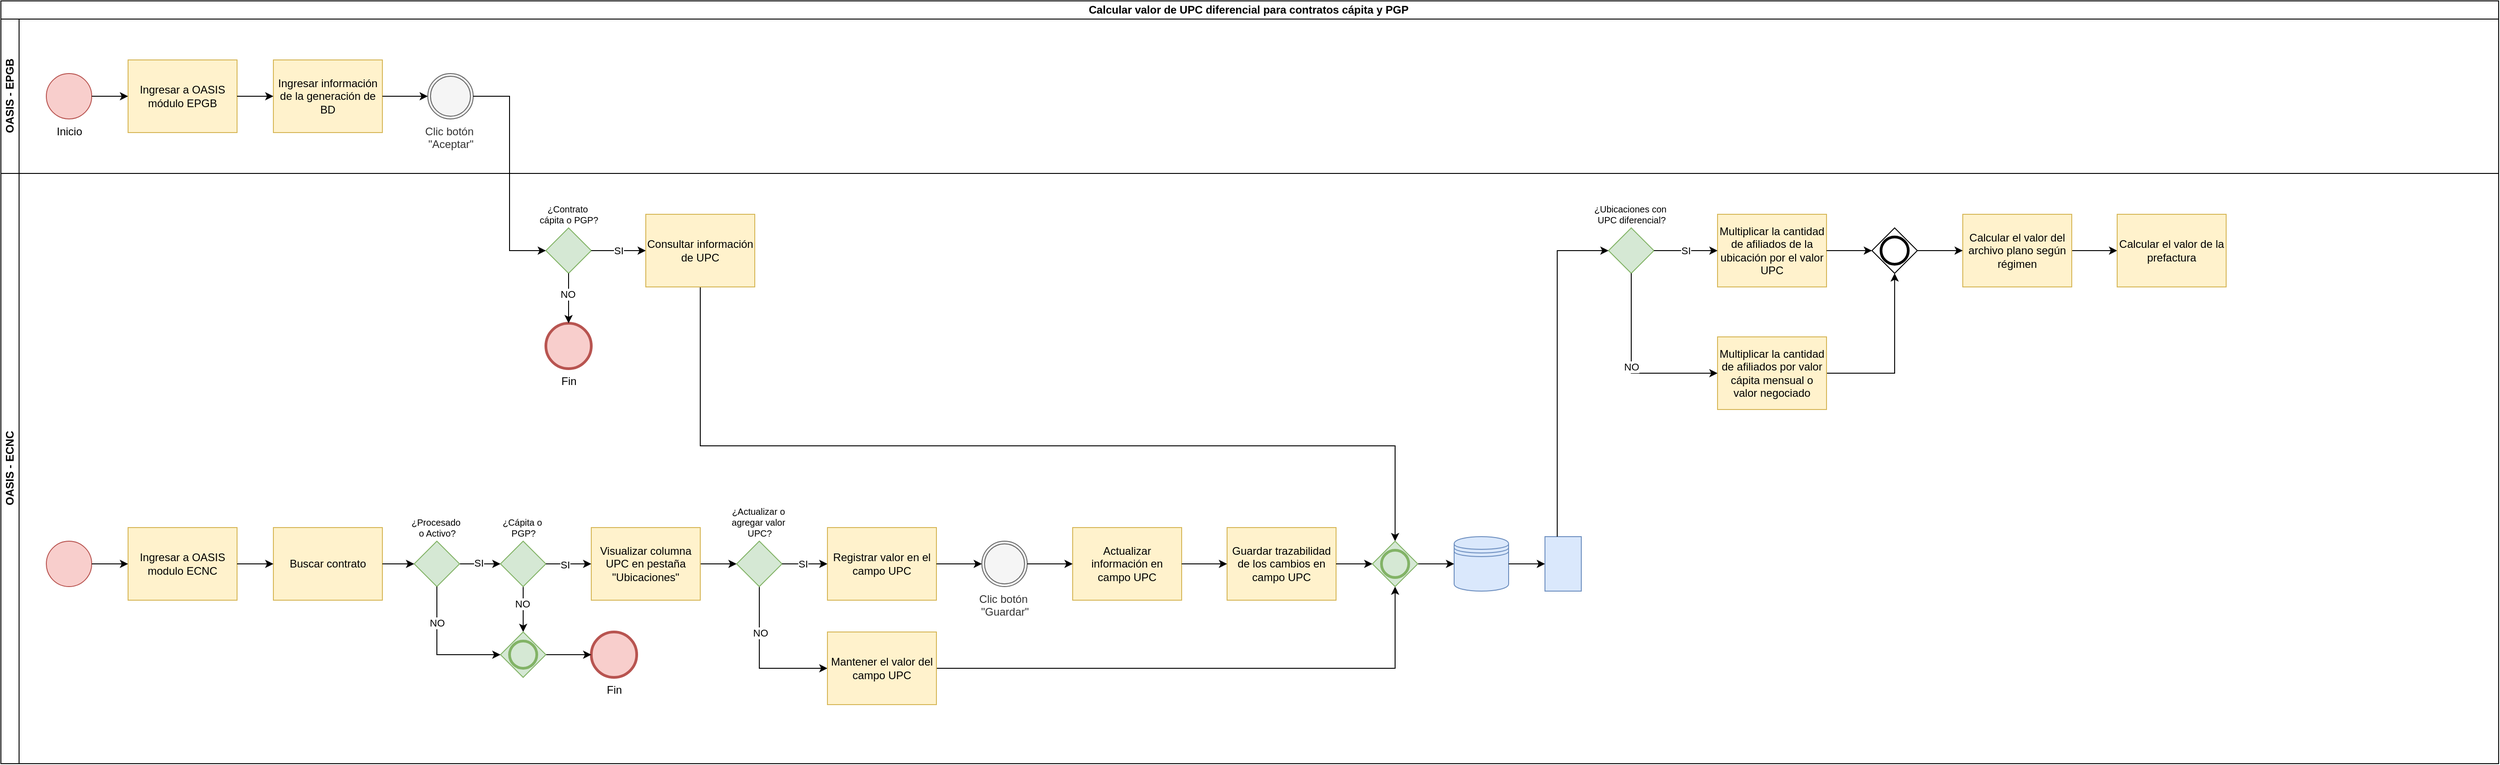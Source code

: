 <mxfile version="26.1.1">
  <diagram name="Página-1" id="z7Y-W6jfC3Ox6cZTRiAi">
    <mxGraphModel dx="1434" dy="746" grid="1" gridSize="10" guides="1" tooltips="1" connect="1" arrows="1" fold="1" page="1" pageScale="1" pageWidth="2910" pageHeight="1030" math="0" shadow="0">
      <root>
        <mxCell id="0" />
        <mxCell id="1" parent="0" />
        <mxCell id="s0VizQJeQqhxxSqVnCaU-1" value="Calcular valor de UPC diferencial para contratos cápita y PGP&amp;nbsp;" style="swimlane;childLayout=stackLayout;resizeParent=1;resizeParentMax=0;horizontal=1;startSize=20;horizontalStack=0;html=1;" vertex="1" parent="1">
          <mxGeometry x="40" y="40" width="2750" height="840" as="geometry" />
        </mxCell>
        <mxCell id="s0VizQJeQqhxxSqVnCaU-2" value="OASIS - EPGB" style="swimlane;startSize=20;horizontal=0;html=1;" vertex="1" parent="s0VizQJeQqhxxSqVnCaU-1">
          <mxGeometry y="20" width="2750" height="170" as="geometry" />
        </mxCell>
        <mxCell id="s0VizQJeQqhxxSqVnCaU-5" value="Inicio" style="points=[[0.145,0.145,0],[0.5,0,0],[0.855,0.145,0],[1,0.5,0],[0.855,0.855,0],[0.5,1,0],[0.145,0.855,0],[0,0.5,0]];shape=mxgraph.bpmn.event;html=1;verticalLabelPosition=bottom;labelBackgroundColor=#ffffff;verticalAlign=top;align=center;perimeter=ellipsePerimeter;outlineConnect=0;aspect=fixed;outline=standard;symbol=general;fillColor=#f8cecc;strokeColor=#b85450;" vertex="1" parent="s0VizQJeQqhxxSqVnCaU-2">
          <mxGeometry x="50" y="60" width="50" height="50" as="geometry" />
        </mxCell>
        <mxCell id="s0VizQJeQqhxxSqVnCaU-7" value="Ingresar a OASIS módulo EPGB" style="points=[[0.25,0,0],[0.5,0,0],[0.75,0,0],[1,0.25,0],[1,0.5,0],[1,0.75,0],[0.75,1,0],[0.5,1,0],[0.25,1,0],[0,0.75,0],[0,0.5,0],[0,0.25,0]];shape=mxgraph.bpmn.task2;whiteSpace=wrap;rectStyle=rounded;size=10;html=1;container=1;expand=0;collapsible=0;taskMarker=user;fillColor=#fff2cc;strokeColor=#d6b656;" vertex="1" parent="s0VizQJeQqhxxSqVnCaU-2">
          <mxGeometry x="140" y="45" width="120" height="80" as="geometry" />
        </mxCell>
        <mxCell id="s0VizQJeQqhxxSqVnCaU-6" style="edgeStyle=orthogonalEdgeStyle;rounded=0;orthogonalLoop=1;jettySize=auto;html=1;" edge="1" parent="s0VizQJeQqhxxSqVnCaU-2" source="s0VizQJeQqhxxSqVnCaU-5" target="s0VizQJeQqhxxSqVnCaU-7">
          <mxGeometry relative="1" as="geometry">
            <mxPoint x="140" y="85" as="targetPoint" />
          </mxGeometry>
        </mxCell>
        <mxCell id="s0VizQJeQqhxxSqVnCaU-9" value="Ingresar información de la generación de BD" style="points=[[0.25,0,0],[0.5,0,0],[0.75,0,0],[1,0.25,0],[1,0.5,0],[1,0.75,0],[0.75,1,0],[0.5,1,0],[0.25,1,0],[0,0.75,0],[0,0.5,0],[0,0.25,0]];shape=mxgraph.bpmn.task2;whiteSpace=wrap;rectStyle=rounded;size=10;html=1;container=1;expand=0;collapsible=0;taskMarker=user;fillColor=#fff2cc;strokeColor=#d6b656;" vertex="1" parent="s0VizQJeQqhxxSqVnCaU-2">
          <mxGeometry x="300" y="45" width="120" height="80" as="geometry" />
        </mxCell>
        <mxCell id="s0VizQJeQqhxxSqVnCaU-8" style="edgeStyle=orthogonalEdgeStyle;rounded=0;orthogonalLoop=1;jettySize=auto;html=1;" edge="1" parent="s0VizQJeQqhxxSqVnCaU-2" source="s0VizQJeQqhxxSqVnCaU-7" target="s0VizQJeQqhxxSqVnCaU-9">
          <mxGeometry relative="1" as="geometry">
            <mxPoint x="310" y="85" as="targetPoint" />
          </mxGeometry>
        </mxCell>
        <mxCell id="s0VizQJeQqhxxSqVnCaU-11" value="Clic botón&amp;nbsp;&lt;div&gt;&quot;Aceptar&quot;&lt;/div&gt;" style="points=[[0.145,0.145,0],[0.5,0,0],[0.855,0.145,0],[1,0.5,0],[0.855,0.855,0],[0.5,1,0],[0.145,0.855,0],[0,0.5,0]];shape=mxgraph.bpmn.event;html=1;verticalLabelPosition=bottom;labelBackgroundColor=#ffffff;verticalAlign=top;align=center;perimeter=ellipsePerimeter;outlineConnect=0;aspect=fixed;outline=throwing;symbol=general;fillColor=#f5f5f5;fontColor=#333333;strokeColor=#666666;" vertex="1" parent="s0VizQJeQqhxxSqVnCaU-2">
          <mxGeometry x="470" y="60" width="50" height="50" as="geometry" />
        </mxCell>
        <mxCell id="s0VizQJeQqhxxSqVnCaU-10" style="edgeStyle=orthogonalEdgeStyle;rounded=0;orthogonalLoop=1;jettySize=auto;html=1;" edge="1" parent="s0VizQJeQqhxxSqVnCaU-2" source="s0VizQJeQqhxxSqVnCaU-9" target="s0VizQJeQqhxxSqVnCaU-11">
          <mxGeometry relative="1" as="geometry">
            <mxPoint x="470" y="85" as="targetPoint" />
          </mxGeometry>
        </mxCell>
        <mxCell id="s0VizQJeQqhxxSqVnCaU-3" value="OASIS - ECNC" style="swimlane;startSize=20;horizontal=0;html=1;" vertex="1" parent="s0VizQJeQqhxxSqVnCaU-1">
          <mxGeometry y="190" width="2750" height="650" as="geometry" />
        </mxCell>
        <mxCell id="s0VizQJeQqhxxSqVnCaU-13" value="¿Contrato&amp;nbsp;&lt;div&gt;cápita o PGP?&lt;/div&gt;" style="points=[[0.25,0.25,0],[0.5,0,0],[0.75,0.25,0],[1,0.5,0],[0.75,0.75,0],[0.5,1,0],[0.25,0.75,0],[0,0.5,0]];shape=mxgraph.bpmn.gateway2;html=1;verticalLabelPosition=top;labelBackgroundColor=#ffffff;verticalAlign=bottom;align=center;perimeter=rhombusPerimeter;outlineConnect=0;outline=none;symbol=none;fillColor=#d5e8d4;strokeColor=#82b366;fontSize=10;labelPosition=center;" vertex="1" parent="s0VizQJeQqhxxSqVnCaU-3">
          <mxGeometry x="600" y="60" width="50" height="50" as="geometry" />
        </mxCell>
        <mxCell id="s0VizQJeQqhxxSqVnCaU-81" style="edgeStyle=orthogonalEdgeStyle;rounded=0;orthogonalLoop=1;jettySize=auto;html=1;entryX=0.5;entryY=0;entryDx=0;entryDy=0;entryPerimeter=0;" edge="1" parent="s0VizQJeQqhxxSqVnCaU-3" source="s0VizQJeQqhxxSqVnCaU-21" target="s0VizQJeQqhxxSqVnCaU-65">
          <mxGeometry relative="1" as="geometry">
            <Array as="points">
              <mxPoint x="770" y="300" />
              <mxPoint x="1535" y="300" />
            </Array>
          </mxGeometry>
        </mxCell>
        <mxCell id="s0VizQJeQqhxxSqVnCaU-21" value="Consultar información de UPC" style="points=[[0.25,0,0],[0.5,0,0],[0.75,0,0],[1,0.25,0],[1,0.5,0],[1,0.75,0],[0.75,1,0],[0.5,1,0],[0.25,1,0],[0,0.75,0],[0,0.5,0],[0,0.25,0]];shape=mxgraph.bpmn.task2;whiteSpace=wrap;rectStyle=rounded;size=10;html=1;container=1;expand=0;collapsible=0;taskMarker=script;fillColor=#fff2cc;strokeColor=#d6b656;" vertex="1" parent="s0VizQJeQqhxxSqVnCaU-3">
          <mxGeometry x="710" y="45" width="120" height="80" as="geometry" />
        </mxCell>
        <mxCell id="s0VizQJeQqhxxSqVnCaU-18" value="SI" style="edgeStyle=orthogonalEdgeStyle;rounded=0;orthogonalLoop=1;jettySize=auto;html=1;" edge="1" parent="s0VizQJeQqhxxSqVnCaU-3" source="s0VizQJeQqhxxSqVnCaU-13" target="s0VizQJeQqhxxSqVnCaU-21">
          <mxGeometry relative="1" as="geometry">
            <mxPoint x="710" y="85" as="targetPoint" />
          </mxGeometry>
        </mxCell>
        <mxCell id="s0VizQJeQqhxxSqVnCaU-87" value="¿Ubicaciones con&amp;nbsp;&lt;div&gt;UPC diferencial?&lt;/div&gt;" style="points=[[0.25,0.25,0],[0.5,0,0],[0.75,0.25,0],[1,0.5,0],[0.75,0.75,0],[0.5,1,0],[0.25,0.75,0],[0,0.5,0]];shape=mxgraph.bpmn.gateway2;html=1;verticalLabelPosition=top;labelBackgroundColor=#ffffff;verticalAlign=bottom;align=center;perimeter=rhombusPerimeter;outlineConnect=0;outline=none;symbol=none;fillColor=#d5e8d4;strokeColor=#82b366;fontSize=10;labelPosition=center;" vertex="1" parent="s0VizQJeQqhxxSqVnCaU-3">
          <mxGeometry x="1770" y="60" width="50" height="50" as="geometry" />
        </mxCell>
        <mxCell id="s0VizQJeQqhxxSqVnCaU-22" value="" style="points=[[0.145,0.145,0],[0.5,0,0],[0.855,0.145,0],[1,0.5,0],[0.855,0.855,0],[0.5,1,0],[0.145,0.855,0],[0,0.5,0]];shape=mxgraph.bpmn.event;html=1;verticalLabelPosition=bottom;labelBackgroundColor=#ffffff;verticalAlign=top;align=center;perimeter=ellipsePerimeter;outlineConnect=0;aspect=fixed;outline=standard;symbol=general;fillColor=#f8cecc;strokeColor=#b85450;" vertex="1" parent="s0VizQJeQqhxxSqVnCaU-3">
          <mxGeometry x="50" y="405" width="50" height="50" as="geometry" />
        </mxCell>
        <mxCell id="s0VizQJeQqhxxSqVnCaU-24" value="Ingresar a OASIS modulo ECNC" style="points=[[0.25,0,0],[0.5,0,0],[0.75,0,0],[1,0.25,0],[1,0.5,0],[1,0.75,0],[0.75,1,0],[0.5,1,0],[0.25,1,0],[0,0.75,0],[0,0.5,0],[0,0.25,0]];shape=mxgraph.bpmn.task2;whiteSpace=wrap;rectStyle=rounded;size=10;html=1;container=1;expand=0;collapsible=0;taskMarker=user;fillColor=#fff2cc;strokeColor=#d6b656;" vertex="1" parent="s0VizQJeQqhxxSqVnCaU-3">
          <mxGeometry x="140" y="390" width="120" height="80" as="geometry" />
        </mxCell>
        <mxCell id="s0VizQJeQqhxxSqVnCaU-23" style="edgeStyle=orthogonalEdgeStyle;rounded=0;orthogonalLoop=1;jettySize=auto;html=1;" edge="1" parent="s0VizQJeQqhxxSqVnCaU-3" source="s0VizQJeQqhxxSqVnCaU-22" target="s0VizQJeQqhxxSqVnCaU-24">
          <mxGeometry relative="1" as="geometry">
            <mxPoint x="140" y="430" as="targetPoint" />
          </mxGeometry>
        </mxCell>
        <mxCell id="s0VizQJeQqhxxSqVnCaU-28" value="Buscar contrato" style="points=[[0.25,0,0],[0.5,0,0],[0.75,0,0],[1,0.25,0],[1,0.5,0],[1,0.75,0],[0.75,1,0],[0.5,1,0],[0.25,1,0],[0,0.75,0],[0,0.5,0],[0,0.25,0]];shape=mxgraph.bpmn.task2;whiteSpace=wrap;rectStyle=rounded;size=10;html=1;container=1;expand=0;collapsible=0;taskMarker=user;fillColor=#fff2cc;strokeColor=#d6b656;" vertex="1" parent="s0VizQJeQqhxxSqVnCaU-3">
          <mxGeometry x="300" y="390" width="120" height="80" as="geometry" />
        </mxCell>
        <mxCell id="s0VizQJeQqhxxSqVnCaU-27" style="edgeStyle=orthogonalEdgeStyle;rounded=0;orthogonalLoop=1;jettySize=auto;html=1;" edge="1" parent="s0VizQJeQqhxxSqVnCaU-3" source="s0VizQJeQqhxxSqVnCaU-24" target="s0VizQJeQqhxxSqVnCaU-28">
          <mxGeometry relative="1" as="geometry">
            <mxPoint x="300" y="430" as="targetPoint" />
          </mxGeometry>
        </mxCell>
        <mxCell id="s0VizQJeQqhxxSqVnCaU-52" style="edgeStyle=orthogonalEdgeStyle;rounded=0;orthogonalLoop=1;jettySize=auto;html=1;entryX=0;entryY=0.5;entryDx=0;entryDy=0;entryPerimeter=0;" edge="1" parent="s0VizQJeQqhxxSqVnCaU-3" source="s0VizQJeQqhxxSqVnCaU-32" target="s0VizQJeQqhxxSqVnCaU-53">
          <mxGeometry relative="1" as="geometry">
            <mxPoint x="835" y="535" as="targetPoint" />
            <Array as="points">
              <mxPoint x="835" y="545" />
            </Array>
          </mxGeometry>
        </mxCell>
        <mxCell id="s0VizQJeQqhxxSqVnCaU-54" value="NO" style="edgeLabel;html=1;align=center;verticalAlign=middle;resizable=0;points=[];" vertex="1" connectable="0" parent="s0VizQJeQqhxxSqVnCaU-52">
          <mxGeometry x="-0.382" y="1" relative="1" as="geometry">
            <mxPoint as="offset" />
          </mxGeometry>
        </mxCell>
        <mxCell id="s0VizQJeQqhxxSqVnCaU-32" value="¿Actualizar o&amp;nbsp;&lt;div&gt;agregar valor&amp;nbsp;&lt;/div&gt;&lt;div&gt;UPC?&lt;/div&gt;" style="points=[[0.25,0.25,0],[0.5,0,0],[0.75,0.25,0],[1,0.5,0],[0.75,0.75,0],[0.5,1,0],[0.25,0.75,0],[0,0.5,0]];shape=mxgraph.bpmn.gateway2;html=1;verticalLabelPosition=top;labelBackgroundColor=#ffffff;verticalAlign=bottom;align=center;perimeter=rhombusPerimeter;outlineConnect=0;outline=none;symbol=none;fillColor=#d5e8d4;strokeColor=#82b366;labelPosition=center;fontSize=10;" vertex="1" parent="s0VizQJeQqhxxSqVnCaU-3">
          <mxGeometry x="810" y="405" width="50" height="50" as="geometry" />
        </mxCell>
        <mxCell id="s0VizQJeQqhxxSqVnCaU-49" style="edgeStyle=orthogonalEdgeStyle;rounded=0;orthogonalLoop=1;jettySize=auto;html=1;" edge="1" parent="s0VizQJeQqhxxSqVnCaU-3" source="s0VizQJeQqhxxSqVnCaU-33" target="s0VizQJeQqhxxSqVnCaU-46">
          <mxGeometry relative="1" as="geometry" />
        </mxCell>
        <mxCell id="s0VizQJeQqhxxSqVnCaU-50" value="NO" style="edgeLabel;html=1;align=center;verticalAlign=middle;resizable=0;points=[];" vertex="1" connectable="0" parent="s0VizQJeQqhxxSqVnCaU-49">
          <mxGeometry x="-0.24" y="-1" relative="1" as="geometry">
            <mxPoint as="offset" />
          </mxGeometry>
        </mxCell>
        <mxCell id="s0VizQJeQqhxxSqVnCaU-33" value="¿Cápita o&amp;nbsp;&lt;div&gt;PGP?&lt;/div&gt;" style="points=[[0.25,0.25,0],[0.5,0,0],[0.75,0.25,0],[1,0.5,0],[0.75,0.75,0],[0.5,1,0],[0.25,0.75,0],[0,0.5,0]];shape=mxgraph.bpmn.gateway2;html=1;verticalLabelPosition=top;labelBackgroundColor=#ffffff;verticalAlign=bottom;align=center;perimeter=rhombusPerimeter;outlineConnect=0;outline=none;symbol=none;fillColor=#d5e8d4;strokeColor=#82b366;fontSize=10;labelPosition=center;" vertex="1" parent="s0VizQJeQqhxxSqVnCaU-3">
          <mxGeometry x="550" y="405" width="50" height="50" as="geometry" />
        </mxCell>
        <mxCell id="s0VizQJeQqhxxSqVnCaU-39" style="edgeStyle=orthogonalEdgeStyle;rounded=0;orthogonalLoop=1;jettySize=auto;html=1;" edge="1" parent="s0VizQJeQqhxxSqVnCaU-3" source="s0VizQJeQqhxxSqVnCaU-37" target="s0VizQJeQqhxxSqVnCaU-32">
          <mxGeometry relative="1" as="geometry" />
        </mxCell>
        <mxCell id="s0VizQJeQqhxxSqVnCaU-37" value="Visualizar columna UPC en pestaña &quot;Ubicaciones&quot;" style="points=[[0.25,0,0],[0.5,0,0],[0.75,0,0],[1,0.25,0],[1,0.5,0],[1,0.75,0],[0.75,1,0],[0.5,1,0],[0.25,1,0],[0,0.75,0],[0,0.5,0],[0,0.25,0]];shape=mxgraph.bpmn.task2;whiteSpace=wrap;rectStyle=rounded;size=10;html=1;container=1;expand=0;collapsible=0;taskMarker=script;fillColor=#fff2cc;strokeColor=#d6b656;" vertex="1" parent="s0VizQJeQqhxxSqVnCaU-3">
          <mxGeometry x="650" y="390" width="120" height="80" as="geometry" />
        </mxCell>
        <mxCell id="s0VizQJeQqhxxSqVnCaU-36" style="edgeStyle=orthogonalEdgeStyle;rounded=0;orthogonalLoop=1;jettySize=auto;html=1;" edge="1" parent="s0VizQJeQqhxxSqVnCaU-3" source="s0VizQJeQqhxxSqVnCaU-33" target="s0VizQJeQqhxxSqVnCaU-37">
          <mxGeometry relative="1" as="geometry">
            <mxPoint x="650" y="430" as="targetPoint" />
          </mxGeometry>
        </mxCell>
        <mxCell id="s0VizQJeQqhxxSqVnCaU-38" value="SI" style="edgeLabel;html=1;align=center;verticalAlign=middle;resizable=0;points=[];" vertex="1" connectable="0" parent="s0VizQJeQqhxxSqVnCaU-36">
          <mxGeometry x="-0.16" y="-1" relative="1" as="geometry">
            <mxPoint as="offset" />
          </mxGeometry>
        </mxCell>
        <mxCell id="s0VizQJeQqhxxSqVnCaU-41" value="Registrar valor en el campo UPC" style="points=[[0.25,0,0],[0.5,0,0],[0.75,0,0],[1,0.25,0],[1,0.5,0],[1,0.75,0],[0.75,1,0],[0.5,1,0],[0.25,1,0],[0,0.75,0],[0,0.5,0],[0,0.25,0]];shape=mxgraph.bpmn.task2;whiteSpace=wrap;rectStyle=rounded;size=10;html=1;container=1;expand=0;collapsible=0;taskMarker=user;fillColor=#fff2cc;strokeColor=#d6b656;" vertex="1" parent="s0VizQJeQqhxxSqVnCaU-3">
          <mxGeometry x="910" y="390" width="120" height="80" as="geometry" />
        </mxCell>
        <mxCell id="s0VizQJeQqhxxSqVnCaU-40" style="edgeStyle=orthogonalEdgeStyle;rounded=0;orthogonalLoop=1;jettySize=auto;html=1;" edge="1" parent="s0VizQJeQqhxxSqVnCaU-3" source="s0VizQJeQqhxxSqVnCaU-32" target="s0VizQJeQqhxxSqVnCaU-41">
          <mxGeometry relative="1" as="geometry">
            <mxPoint x="910" y="430" as="targetPoint" />
          </mxGeometry>
        </mxCell>
        <mxCell id="s0VizQJeQqhxxSqVnCaU-42" value="SI" style="edgeLabel;html=1;align=center;verticalAlign=middle;resizable=0;points=[];" vertex="1" connectable="0" parent="s0VizQJeQqhxxSqVnCaU-40">
          <mxGeometry x="-0.1" relative="1" as="geometry">
            <mxPoint as="offset" />
          </mxGeometry>
        </mxCell>
        <mxCell id="s0VizQJeQqhxxSqVnCaU-44" value="Fin" style="points=[[0.145,0.145,0],[0.5,0,0],[0.855,0.145,0],[1,0.5,0],[0.855,0.855,0],[0.5,1,0],[0.145,0.855,0],[0,0.5,0]];shape=mxgraph.bpmn.event;html=1;verticalLabelPosition=bottom;labelBackgroundColor=#ffffff;verticalAlign=top;align=center;perimeter=ellipsePerimeter;outlineConnect=0;aspect=fixed;outline=end;symbol=terminate2;fillColor=#f8cecc;strokeColor=#b85450;" vertex="1" parent="s0VizQJeQqhxxSqVnCaU-3">
          <mxGeometry x="650" y="505" width="50" height="50" as="geometry" />
        </mxCell>
        <mxCell id="s0VizQJeQqhxxSqVnCaU-51" style="edgeStyle=orthogonalEdgeStyle;rounded=0;orthogonalLoop=1;jettySize=auto;html=1;" edge="1" parent="s0VizQJeQqhxxSqVnCaU-3" source="s0VizQJeQqhxxSqVnCaU-46" target="s0VizQJeQqhxxSqVnCaU-44">
          <mxGeometry relative="1" as="geometry" />
        </mxCell>
        <mxCell id="s0VizQJeQqhxxSqVnCaU-46" value="" style="points=[[0.25,0.25,0],[0.5,0,0],[0.75,0.25,0],[1,0.5,0],[0.75,0.75,0],[0.5,1,0],[0.25,0.75,0],[0,0.5,0]];shape=mxgraph.bpmn.gateway2;html=1;verticalLabelPosition=bottom;labelBackgroundColor=#ffffff;verticalAlign=top;align=center;perimeter=rhombusPerimeter;outlineConnect=0;outline=end;symbol=general;fillColor=#d5e8d4;strokeColor=#82b366;" vertex="1" parent="s0VizQJeQqhxxSqVnCaU-3">
          <mxGeometry x="550" y="505" width="50" height="50" as="geometry" />
        </mxCell>
        <mxCell id="s0VizQJeQqhxxSqVnCaU-78" style="edgeStyle=orthogonalEdgeStyle;rounded=0;orthogonalLoop=1;jettySize=auto;html=1;" edge="1" parent="s0VizQJeQqhxxSqVnCaU-3" source="s0VizQJeQqhxxSqVnCaU-53" target="s0VizQJeQqhxxSqVnCaU-65">
          <mxGeometry relative="1" as="geometry" />
        </mxCell>
        <mxCell id="s0VizQJeQqhxxSqVnCaU-53" value="Mantener el valor del campo UPC" style="points=[[0.25,0,0],[0.5,0,0],[0.75,0,0],[1,0.25,0],[1,0.5,0],[1,0.75,0],[0.75,1,0],[0.5,1,0],[0.25,1,0],[0,0.75,0],[0,0.5,0],[0,0.25,0]];shape=mxgraph.bpmn.task2;whiteSpace=wrap;rectStyle=rounded;size=10;html=1;container=1;expand=0;collapsible=0;taskMarker=script;fillColor=#fff2cc;strokeColor=#d6b656;" vertex="1" parent="s0VizQJeQqhxxSqVnCaU-3">
          <mxGeometry x="910" y="505" width="120" height="80" as="geometry" />
        </mxCell>
        <mxCell id="s0VizQJeQqhxxSqVnCaU-56" value="Clic botón&amp;nbsp;&lt;div&gt;&quot;Guardar&quot;&lt;/div&gt;" style="points=[[0.145,0.145,0],[0.5,0,0],[0.855,0.145,0],[1,0.5,0],[0.855,0.855,0],[0.5,1,0],[0.145,0.855,0],[0,0.5,0]];shape=mxgraph.bpmn.event;html=1;verticalLabelPosition=bottom;labelBackgroundColor=#ffffff;verticalAlign=top;align=center;perimeter=ellipsePerimeter;outlineConnect=0;aspect=fixed;outline=throwing;symbol=general;fillColor=#f5f5f5;fontColor=#333333;strokeColor=#666666;" vertex="1" parent="s0VizQJeQqhxxSqVnCaU-3">
          <mxGeometry x="1080" y="405" width="50" height="50" as="geometry" />
        </mxCell>
        <mxCell id="s0VizQJeQqhxxSqVnCaU-55" style="edgeStyle=orthogonalEdgeStyle;rounded=0;orthogonalLoop=1;jettySize=auto;html=1;" edge="1" parent="s0VizQJeQqhxxSqVnCaU-3" source="s0VizQJeQqhxxSqVnCaU-41" target="s0VizQJeQqhxxSqVnCaU-56">
          <mxGeometry relative="1" as="geometry">
            <mxPoint x="1090" y="430" as="targetPoint" />
          </mxGeometry>
        </mxCell>
        <mxCell id="s0VizQJeQqhxxSqVnCaU-58" value="Actualizar información en campo UPC" style="points=[[0.25,0,0],[0.5,0,0],[0.75,0,0],[1,0.25,0],[1,0.5,0],[1,0.75,0],[0.75,1,0],[0.5,1,0],[0.25,1,0],[0,0.75,0],[0,0.5,0],[0,0.25,0]];shape=mxgraph.bpmn.task2;whiteSpace=wrap;rectStyle=rounded;size=10;html=1;container=1;expand=0;collapsible=0;taskMarker=script;fillColor=#fff2cc;strokeColor=#d6b656;" vertex="1" parent="s0VizQJeQqhxxSqVnCaU-3">
          <mxGeometry x="1180" y="390" width="120" height="80" as="geometry" />
        </mxCell>
        <mxCell id="s0VizQJeQqhxxSqVnCaU-57" style="edgeStyle=orthogonalEdgeStyle;rounded=0;orthogonalLoop=1;jettySize=auto;html=1;" edge="1" parent="s0VizQJeQqhxxSqVnCaU-3" source="s0VizQJeQqhxxSqVnCaU-56" target="s0VizQJeQqhxxSqVnCaU-58">
          <mxGeometry relative="1" as="geometry">
            <mxPoint x="1180" y="430" as="targetPoint" />
          </mxGeometry>
        </mxCell>
        <mxCell id="s0VizQJeQqhxxSqVnCaU-60" value="Guardar trazabilidad de los cambios en campo UPC" style="points=[[0.25,0,0],[0.5,0,0],[0.75,0,0],[1,0.25,0],[1,0.5,0],[1,0.75,0],[0.75,1,0],[0.5,1,0],[0.25,1,0],[0,0.75,0],[0,0.5,0],[0,0.25,0]];shape=mxgraph.bpmn.task2;whiteSpace=wrap;rectStyle=rounded;size=10;html=1;container=1;expand=0;collapsible=0;taskMarker=script;fillColor=#fff2cc;strokeColor=#d6b656;" vertex="1" parent="s0VizQJeQqhxxSqVnCaU-3">
          <mxGeometry x="1350" y="390" width="120" height="80" as="geometry" />
        </mxCell>
        <mxCell id="s0VizQJeQqhxxSqVnCaU-59" style="edgeStyle=orthogonalEdgeStyle;rounded=0;orthogonalLoop=1;jettySize=auto;html=1;" edge="1" parent="s0VizQJeQqhxxSqVnCaU-3" source="s0VizQJeQqhxxSqVnCaU-58" target="s0VizQJeQqhxxSqVnCaU-60">
          <mxGeometry relative="1" as="geometry">
            <mxPoint x="1360" y="430" as="targetPoint" />
          </mxGeometry>
        </mxCell>
        <mxCell id="s0VizQJeQqhxxSqVnCaU-62" value="" style="shape=datastore;whiteSpace=wrap;html=1;fillColor=#dae8fc;strokeColor=#6c8ebf;" vertex="1" parent="s0VizQJeQqhxxSqVnCaU-3">
          <mxGeometry x="1600" y="400" width="60" height="60" as="geometry" />
        </mxCell>
        <mxCell id="s0VizQJeQqhxxSqVnCaU-61" style="edgeStyle=orthogonalEdgeStyle;rounded=0;orthogonalLoop=1;jettySize=auto;html=1;" edge="1" parent="s0VizQJeQqhxxSqVnCaU-3" source="s0VizQJeQqhxxSqVnCaU-60" target="s0VizQJeQqhxxSqVnCaU-65">
          <mxGeometry relative="1" as="geometry">
            <mxPoint x="1520" y="430" as="targetPoint" />
          </mxGeometry>
        </mxCell>
        <mxCell id="s0VizQJeQqhxxSqVnCaU-66" style="edgeStyle=orthogonalEdgeStyle;rounded=0;orthogonalLoop=1;jettySize=auto;html=1;entryX=0;entryY=0.5;entryDx=0;entryDy=0;" edge="1" parent="s0VizQJeQqhxxSqVnCaU-3" source="s0VizQJeQqhxxSqVnCaU-65" target="s0VizQJeQqhxxSqVnCaU-62">
          <mxGeometry relative="1" as="geometry" />
        </mxCell>
        <mxCell id="s0VizQJeQqhxxSqVnCaU-65" value="" style="points=[[0.25,0.25,0],[0.5,0,0],[0.75,0.25,0],[1,0.5,0],[0.75,0.75,0],[0.5,1,0],[0.25,0.75,0],[0,0.5,0]];shape=mxgraph.bpmn.gateway2;html=1;verticalLabelPosition=bottom;labelBackgroundColor=#ffffff;verticalAlign=top;align=center;perimeter=rhombusPerimeter;outlineConnect=0;outline=end;symbol=general;fillColor=#d5e8d4;strokeColor=#82b366;" vertex="1" parent="s0VizQJeQqhxxSqVnCaU-3">
          <mxGeometry x="1510" y="405" width="50" height="50" as="geometry" />
        </mxCell>
        <mxCell id="s0VizQJeQqhxxSqVnCaU-83" value="" style="shape=mxgraph.bpmn.data2;labelPosition=center;verticalLabelPosition=bottom;align=center;verticalAlign=top;size=13;html=1;bpmnTransferType=output;fillColor=#dae8fc;strokeColor=#6c8ebf;" vertex="1" parent="s0VizQJeQqhxxSqVnCaU-3">
          <mxGeometry x="1700" y="400" width="40" height="60" as="geometry" />
        </mxCell>
        <mxCell id="s0VizQJeQqhxxSqVnCaU-82" style="edgeStyle=orthogonalEdgeStyle;rounded=0;orthogonalLoop=1;jettySize=auto;html=1;" edge="1" parent="s0VizQJeQqhxxSqVnCaU-3" source="s0VizQJeQqhxxSqVnCaU-62" target="s0VizQJeQqhxxSqVnCaU-83">
          <mxGeometry relative="1" as="geometry">
            <mxPoint x="1710" y="430" as="targetPoint" />
          </mxGeometry>
        </mxCell>
        <mxCell id="s0VizQJeQqhxxSqVnCaU-31" style="edgeStyle=orthogonalEdgeStyle;rounded=0;orthogonalLoop=1;jettySize=auto;html=1;entryX=0;entryY=0.5;entryDx=0;entryDy=0;entryPerimeter=0;" edge="1" parent="s0VizQJeQqhxxSqVnCaU-3" source="s0VizQJeQqhxxSqVnCaU-30" target="s0VizQJeQqhxxSqVnCaU-33">
          <mxGeometry relative="1" as="geometry">
            <mxPoint x="580" y="430" as="targetPoint" />
          </mxGeometry>
        </mxCell>
        <mxCell id="s0VizQJeQqhxxSqVnCaU-35" value="SI" style="edgeLabel;html=1;align=center;verticalAlign=middle;resizable=0;points=[];" vertex="1" connectable="0" parent="s0VizQJeQqhxxSqVnCaU-31">
          <mxGeometry x="-0.067" y="1" relative="1" as="geometry">
            <mxPoint as="offset" />
          </mxGeometry>
        </mxCell>
        <mxCell id="s0VizQJeQqhxxSqVnCaU-30" value="¿Procesado&amp;nbsp;&lt;div&gt;o Activo?&lt;/div&gt;" style="points=[[0.25,0.25,0],[0.5,0,0],[0.75,0.25,0],[1,0.5,0],[0.75,0.75,0],[0.5,1,0],[0.25,0.75,0],[0,0.5,0]];shape=mxgraph.bpmn.gateway2;html=1;verticalLabelPosition=top;labelBackgroundColor=#ffffff;verticalAlign=bottom;align=center;perimeter=rhombusPerimeter;outlineConnect=0;outline=none;symbol=none;fillColor=#d5e8d4;strokeColor=#82b366;labelPosition=center;fontSize=10;" vertex="1" parent="s0VizQJeQqhxxSqVnCaU-3">
          <mxGeometry x="455" y="405" width="50" height="50" as="geometry" />
        </mxCell>
        <mxCell id="s0VizQJeQqhxxSqVnCaU-29" style="edgeStyle=orthogonalEdgeStyle;rounded=0;orthogonalLoop=1;jettySize=auto;html=1;" edge="1" parent="s0VizQJeQqhxxSqVnCaU-3" source="s0VizQJeQqhxxSqVnCaU-28" target="s0VizQJeQqhxxSqVnCaU-30">
          <mxGeometry relative="1" as="geometry">
            <mxPoint x="480" y="430" as="targetPoint" />
          </mxGeometry>
        </mxCell>
        <mxCell id="s0VizQJeQqhxxSqVnCaU-47" style="edgeStyle=orthogonalEdgeStyle;rounded=0;orthogonalLoop=1;jettySize=auto;html=1;entryX=0;entryY=0.5;entryDx=0;entryDy=0;entryPerimeter=0;" edge="1" parent="s0VizQJeQqhxxSqVnCaU-3" source="s0VizQJeQqhxxSqVnCaU-30" target="s0VizQJeQqhxxSqVnCaU-46">
          <mxGeometry relative="1" as="geometry">
            <Array as="points">
              <mxPoint x="480" y="530" />
            </Array>
          </mxGeometry>
        </mxCell>
        <mxCell id="s0VizQJeQqhxxSqVnCaU-48" value="NO" style="edgeLabel;html=1;align=center;verticalAlign=middle;resizable=0;points=[];" vertex="1" connectable="0" parent="s0VizQJeQqhxxSqVnCaU-47">
          <mxGeometry x="-0.448" relative="1" as="geometry">
            <mxPoint as="offset" />
          </mxGeometry>
        </mxCell>
        <mxCell id="s0VizQJeQqhxxSqVnCaU-89" style="edgeStyle=orthogonalEdgeStyle;rounded=0;orthogonalLoop=1;jettySize=auto;html=1;entryX=0;entryY=0.5;entryDx=0;entryDy=0;entryPerimeter=0;exitX=0;exitY=0;exitDx=13.5;exitDy=0;exitPerimeter=0;" edge="1" parent="s0VizQJeQqhxxSqVnCaU-3" source="s0VizQJeQqhxxSqVnCaU-83" target="s0VizQJeQqhxxSqVnCaU-87">
          <mxGeometry relative="1" as="geometry" />
        </mxCell>
        <mxCell id="s0VizQJeQqhxxSqVnCaU-91" value="Multiplicar la cantidad de afiliados de la ubicación por el valor UPC" style="points=[[0.25,0,0],[0.5,0,0],[0.75,0,0],[1,0.25,0],[1,0.5,0],[1,0.75,0],[0.75,1,0],[0.5,1,0],[0.25,1,0],[0,0.75,0],[0,0.5,0],[0,0.25,0]];shape=mxgraph.bpmn.task2;whiteSpace=wrap;rectStyle=rounded;size=10;html=1;container=1;expand=0;collapsible=0;taskMarker=script;fillColor=#fff2cc;strokeColor=#d6b656;" vertex="1" parent="s0VizQJeQqhxxSqVnCaU-3">
          <mxGeometry x="1890" y="45" width="120" height="80" as="geometry" />
        </mxCell>
        <mxCell id="s0VizQJeQqhxxSqVnCaU-90" value="SI" style="edgeStyle=orthogonalEdgeStyle;rounded=0;orthogonalLoop=1;jettySize=auto;html=1;" edge="1" parent="s0VizQJeQqhxxSqVnCaU-3" source="s0VizQJeQqhxxSqVnCaU-87" target="s0VizQJeQqhxxSqVnCaU-91">
          <mxGeometry relative="1" as="geometry">
            <mxPoint x="1890" y="85" as="targetPoint" />
          </mxGeometry>
        </mxCell>
        <mxCell id="s0VizQJeQqhxxSqVnCaU-98" style="edgeStyle=orthogonalEdgeStyle;rounded=0;orthogonalLoop=1;jettySize=auto;html=1;" edge="1" parent="s0VizQJeQqhxxSqVnCaU-3" source="s0VizQJeQqhxxSqVnCaU-93" target="s0VizQJeQqhxxSqVnCaU-95">
          <mxGeometry relative="1" as="geometry" />
        </mxCell>
        <mxCell id="s0VizQJeQqhxxSqVnCaU-93" value="Multiplicar la cantidad de afiliados por valor cápita mensual o valor negociado" style="points=[[0.25,0,0],[0.5,0,0],[0.75,0,0],[1,0.25,0],[1,0.5,0],[1,0.75,0],[0.75,1,0],[0.5,1,0],[0.25,1,0],[0,0.75,0],[0,0.5,0],[0,0.25,0]];shape=mxgraph.bpmn.task2;whiteSpace=wrap;rectStyle=rounded;size=10;html=1;container=1;expand=0;collapsible=0;taskMarker=script;fillColor=#fff2cc;strokeColor=#d6b656;" vertex="1" parent="s0VizQJeQqhxxSqVnCaU-3">
          <mxGeometry x="1890" y="180" width="120" height="80" as="geometry" />
        </mxCell>
        <mxCell id="s0VizQJeQqhxxSqVnCaU-92" value="NO" style="edgeStyle=orthogonalEdgeStyle;rounded=0;orthogonalLoop=1;jettySize=auto;html=1;" edge="1" parent="s0VizQJeQqhxxSqVnCaU-3" source="s0VizQJeQqhxxSqVnCaU-87" target="s0VizQJeQqhxxSqVnCaU-93">
          <mxGeometry relative="1" as="geometry">
            <mxPoint x="1795" y="220" as="targetPoint" />
            <Array as="points">
              <mxPoint x="1795" y="220" />
            </Array>
          </mxGeometry>
        </mxCell>
        <mxCell id="s0VizQJeQqhxxSqVnCaU-95" value="" style="points=[[0.25,0.25,0],[0.5,0,0],[0.75,0.25,0],[1,0.5,0],[0.75,0.75,0],[0.5,1,0],[0.25,0.75,0],[0,0.5,0]];shape=mxgraph.bpmn.gateway2;html=1;verticalLabelPosition=bottom;labelBackgroundColor=#ffffff;verticalAlign=top;align=center;perimeter=rhombusPerimeter;outlineConnect=0;outline=end;symbol=general;" vertex="1" parent="s0VizQJeQqhxxSqVnCaU-3">
          <mxGeometry x="2060" y="60" width="50" height="50" as="geometry" />
        </mxCell>
        <mxCell id="s0VizQJeQqhxxSqVnCaU-94" style="edgeStyle=orthogonalEdgeStyle;rounded=0;orthogonalLoop=1;jettySize=auto;html=1;" edge="1" parent="s0VizQJeQqhxxSqVnCaU-3" source="s0VizQJeQqhxxSqVnCaU-91" target="s0VizQJeQqhxxSqVnCaU-95">
          <mxGeometry relative="1" as="geometry">
            <mxPoint x="2070" y="85" as="targetPoint" />
          </mxGeometry>
        </mxCell>
        <mxCell id="s0VizQJeQqhxxSqVnCaU-99" style="edgeStyle=orthogonalEdgeStyle;rounded=0;orthogonalLoop=1;jettySize=auto;html=1;" edge="1" parent="s0VizQJeQqhxxSqVnCaU-3" source="s0VizQJeQqhxxSqVnCaU-97" target="s0VizQJeQqhxxSqVnCaU-100">
          <mxGeometry relative="1" as="geometry">
            <mxPoint x="2330" y="85" as="targetPoint" />
          </mxGeometry>
        </mxCell>
        <mxCell id="s0VizQJeQqhxxSqVnCaU-97" value="Calcular el valor del archivo plano según régimen" style="points=[[0.25,0,0],[0.5,0,0],[0.75,0,0],[1,0.25,0],[1,0.5,0],[1,0.75,0],[0.75,1,0],[0.5,1,0],[0.25,1,0],[0,0.75,0],[0,0.5,0],[0,0.25,0]];shape=mxgraph.bpmn.task2;whiteSpace=wrap;rectStyle=rounded;size=10;html=1;container=1;expand=0;collapsible=0;taskMarker=script;fillColor=#fff2cc;strokeColor=#d6b656;" vertex="1" parent="s0VizQJeQqhxxSqVnCaU-3">
          <mxGeometry x="2160" y="45" width="120" height="80" as="geometry" />
        </mxCell>
        <mxCell id="s0VizQJeQqhxxSqVnCaU-96" style="edgeStyle=orthogonalEdgeStyle;rounded=0;orthogonalLoop=1;jettySize=auto;html=1;" edge="1" parent="s0VizQJeQqhxxSqVnCaU-3" source="s0VizQJeQqhxxSqVnCaU-95" target="s0VizQJeQqhxxSqVnCaU-97">
          <mxGeometry relative="1" as="geometry">
            <mxPoint x="2170" y="85" as="targetPoint" />
          </mxGeometry>
        </mxCell>
        <mxCell id="s0VizQJeQqhxxSqVnCaU-100" value="Calcular el valor de la prefactura" style="points=[[0.25,0,0],[0.5,0,0],[0.75,0,0],[1,0.25,0],[1,0.5,0],[1,0.75,0],[0.75,1,0],[0.5,1,0],[0.25,1,0],[0,0.75,0],[0,0.5,0],[0,0.25,0]];shape=mxgraph.bpmn.task2;whiteSpace=wrap;rectStyle=rounded;size=10;html=1;container=1;expand=0;collapsible=0;taskMarker=script;fillColor=#fff2cc;strokeColor=#d6b656;" vertex="1" parent="s0VizQJeQqhxxSqVnCaU-3">
          <mxGeometry x="2330" y="45" width="120" height="80" as="geometry" />
        </mxCell>
        <mxCell id="s0VizQJeQqhxxSqVnCaU-12" style="edgeStyle=orthogonalEdgeStyle;rounded=0;orthogonalLoop=1;jettySize=auto;html=1;" edge="1" parent="s0VizQJeQqhxxSqVnCaU-1" source="s0VizQJeQqhxxSqVnCaU-11" target="s0VizQJeQqhxxSqVnCaU-13">
          <mxGeometry relative="1" as="geometry">
            <mxPoint x="570" y="230" as="targetPoint" />
            <Array as="points">
              <mxPoint x="560" y="105" />
              <mxPoint x="560" y="275" />
            </Array>
          </mxGeometry>
        </mxCell>
        <mxCell id="s0VizQJeQqhxxSqVnCaU-74" value="Fin" style="points=[[0.145,0.145,0],[0.5,0,0],[0.855,0.145,0],[1,0.5,0],[0.855,0.855,0],[0.5,1,0],[0.145,0.855,0],[0,0.5,0]];shape=mxgraph.bpmn.event;html=1;verticalLabelPosition=bottom;labelBackgroundColor=#ffffff;verticalAlign=top;align=center;perimeter=ellipsePerimeter;outlineConnect=0;aspect=fixed;outline=end;symbol=terminate2;fillColor=#f8cecc;strokeColor=#b85450;" vertex="1" parent="1">
          <mxGeometry x="640" y="395" width="50" height="50" as="geometry" />
        </mxCell>
        <mxCell id="s0VizQJeQqhxxSqVnCaU-73" style="edgeStyle=orthogonalEdgeStyle;rounded=0;orthogonalLoop=1;jettySize=auto;html=1;" edge="1" parent="1" source="s0VizQJeQqhxxSqVnCaU-13" target="s0VizQJeQqhxxSqVnCaU-74">
          <mxGeometry relative="1" as="geometry">
            <mxPoint x="665" y="420" as="targetPoint" />
          </mxGeometry>
        </mxCell>
        <mxCell id="s0VizQJeQqhxxSqVnCaU-75" value="NO" style="edgeLabel;html=1;align=center;verticalAlign=middle;resizable=0;points=[];" vertex="1" connectable="0" parent="s0VizQJeQqhxxSqVnCaU-73">
          <mxGeometry x="-0.164" y="-1" relative="1" as="geometry">
            <mxPoint as="offset" />
          </mxGeometry>
        </mxCell>
      </root>
    </mxGraphModel>
  </diagram>
</mxfile>
